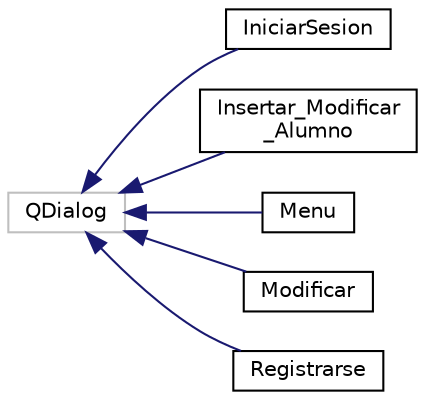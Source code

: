digraph "Representación gráfica de la clase"
{
  edge [fontname="Helvetica",fontsize="10",labelfontname="Helvetica",labelfontsize="10"];
  node [fontname="Helvetica",fontsize="10",shape=record];
  rankdir="LR";
  Node5 [label="QDialog",height=0.2,width=0.4,color="grey75", fillcolor="white", style="filled"];
  Node5 -> Node0 [dir="back",color="midnightblue",fontsize="10",style="solid",fontname="Helvetica"];
  Node0 [label="IniciarSesion",height=0.2,width=0.4,color="black", fillcolor="white", style="filled",URL="$classIniciarSesion.html"];
  Node5 -> Node7 [dir="back",color="midnightblue",fontsize="10",style="solid",fontname="Helvetica"];
  Node7 [label="Insertar_Modificar\l_Alumno",height=0.2,width=0.4,color="black", fillcolor="white", style="filled",URL="$classInsertar__Modificar__Alumno.html"];
  Node5 -> Node8 [dir="back",color="midnightblue",fontsize="10",style="solid",fontname="Helvetica"];
  Node8 [label="Menu",height=0.2,width=0.4,color="black", fillcolor="white", style="filled",URL="$classMenu.html"];
  Node5 -> Node9 [dir="back",color="midnightblue",fontsize="10",style="solid",fontname="Helvetica"];
  Node9 [label="Modificar",height=0.2,width=0.4,color="black", fillcolor="white", style="filled",URL="$classModificar.html"];
  Node5 -> Node10 [dir="back",color="midnightblue",fontsize="10",style="solid",fontname="Helvetica"];
  Node10 [label="Registrarse",height=0.2,width=0.4,color="black", fillcolor="white", style="filled",URL="$classRegistrarse.html"];
}
